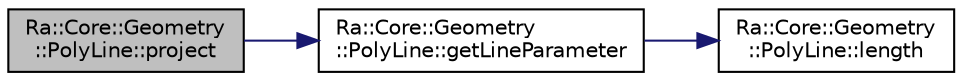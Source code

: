 digraph "Ra::Core::Geometry::PolyLine::project"
{
 // INTERACTIVE_SVG=YES
 // LATEX_PDF_SIZE
  edge [fontname="Helvetica",fontsize="10",labelfontname="Helvetica",labelfontsize="10"];
  node [fontname="Helvetica",fontsize="10",shape=record];
  rankdir="LR";
  Node1 [label="Ra::Core::Geometry\l::PolyLine::project",height=0.2,width=0.4,color="black", fillcolor="grey75", style="filled", fontcolor="black",tooltip=" "];
  Node1 -> Node2 [color="midnightblue",fontsize="10",style="solid",fontname="Helvetica"];
  Node2 [label="Ra::Core::Geometry\l::PolyLine::getLineParameter",height=0.2,width=0.4,color="black", fillcolor="white", style="filled",URL="$classRa_1_1Core_1_1Geometry_1_1PolyLine.html#aae02568a84d24193c5f129f4dd60933c",tooltip=" "];
  Node2 -> Node3 [color="midnightblue",fontsize="10",style="solid",fontname="Helvetica"];
  Node3 [label="Ra::Core::Geometry\l::PolyLine::length",height=0.2,width=0.4,color="black", fillcolor="white", style="filled",URL="$classRa_1_1Core_1_1Geometry_1_1PolyLine.html#ad9ec64926bd98bb0417655c31e639a67",tooltip="Get the total length of the line ."];
}
